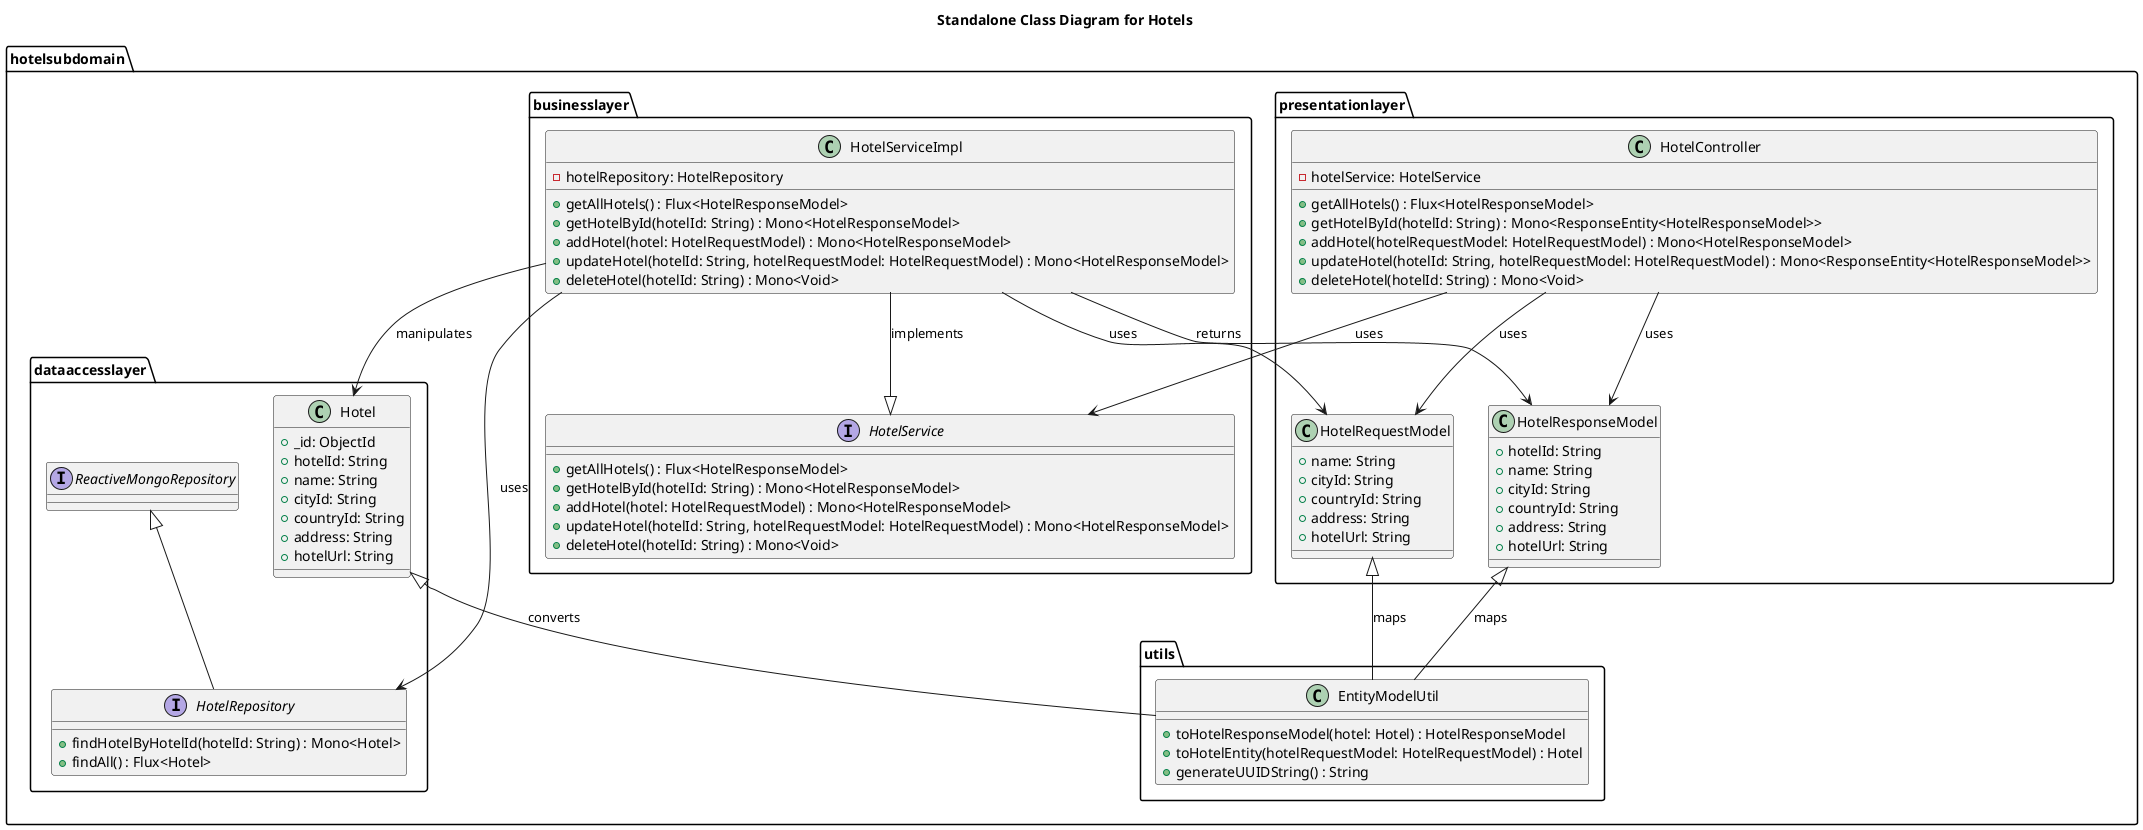 @startuml
title Standalone Class Diagram for Hotels

package "hotelsubdomain" {


    package "businesslayer" {
        interface HotelService {
            + getAllHotels() : Flux<HotelResponseModel>
            + getHotelById(hotelId: String) : Mono<HotelResponseModel>
            + addHotel(hotel: HotelRequestModel) : Mono<HotelResponseModel>
            + updateHotel(hotelId: String, hotelRequestModel: HotelRequestModel) : Mono<HotelResponseModel>
            + deleteHotel(hotelId: String) : Mono<Void>
        }

        class HotelServiceImpl {
            - hotelRepository: HotelRepository
            + getAllHotels() : Flux<HotelResponseModel>
            + getHotelById(hotelId: String) : Mono<HotelResponseModel>
            + addHotel(hotel: HotelRequestModel) : Mono<HotelResponseModel>
            + updateHotel(hotelId: String, hotelRequestModel: HotelRequestModel) : Mono<HotelResponseModel>
            + deleteHotel(hotelId: String) : Mono<Void>
        }
    }

    package "dataaccesslayer" {
        class Hotel {
            + _id: ObjectId
            + hotelId: String
            + name: String
            + cityId: String
            + countryId: String
            + address: String
            + hotelUrl: String
        }

        interface HotelRepository extends ReactiveMongoRepository {
            + findHotelByHotelId(hotelId: String) : Mono<Hotel>
            + findAll() : Flux<Hotel>
        }
    }

    package "presentationlayer" {
        class HotelRequestModel {
            + name: String
            + cityId: String
            + countryId: String
            + address: String
            + hotelUrl: String
        }

        class HotelResponseModel {
            + hotelId: String
            + name: String
            + cityId: String
            + countryId: String
            + address: String
            + hotelUrl: String
        }

        class HotelController {
            - hotelService: HotelService
            + getAllHotels() : Flux<HotelResponseModel>
            + getHotelById(hotelId: String) : Mono<ResponseEntity<HotelResponseModel>>
            + addHotel(hotelRequestModel: HotelRequestModel) : Mono<HotelResponseModel>
            + updateHotel(hotelId: String, hotelRequestModel: HotelRequestModel) : Mono<ResponseEntity<HotelResponseModel>>
            + deleteHotel(hotelId: String) : Mono<Void>
        }
    }

    package "utils" {
        class EntityModelUtil {
            + toHotelResponseModel(hotel: Hotel) : HotelResponseModel
            + toHotelEntity(hotelRequestModel: HotelRequestModel) : Hotel
            + generateUUIDString() : String
        }
    }

    HotelServiceImpl -down-|> HotelService : implements
    HotelServiceImpl -down-> HotelRepository : uses
    HotelController -down-> HotelService : uses
    HotelController -down-> HotelRequestModel : uses
    HotelController -down-> HotelResponseModel : uses
    HotelServiceImpl -down-> Hotel : manipulates
    HotelServiceImpl -down-> HotelRequestModel : uses
    HotelServiceImpl -down-> HotelResponseModel : returns
    EntityModelUtil -up-^ Hotel : converts
    EntityModelUtil -up-^ HotelRequestModel : maps
    EntityModelUtil -up-^ HotelResponseModel : maps
}

@enduml
